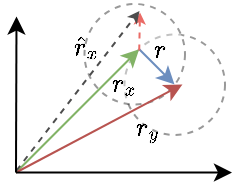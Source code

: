 <mxfile version="14.6.3" type="github">
  <diagram id="blv5_ZdXRcWsS6tgFCRy" name="Page-1">
    <mxGraphModel dx="378" dy="-923" grid="0" gridSize="10" guides="1" tooltips="1" connect="1" arrows="1" fold="1" page="1" pageScale="1" pageWidth="827" pageHeight="1169" math="1" shadow="0">
      <root>
        <mxCell id="0" />
        <mxCell id="1" parent="0" />
        <mxCell id="NrOy4aeaFnWakyzEMCqW-14" value="" style="ellipse;whiteSpace=wrap;html=1;aspect=fixed;strokeColor=#000000;strokeWidth=1;fillColor=#FFFFFF;fontSize=11;dashed=1;opacity=40;" vertex="1" parent="1">
          <mxGeometry x="357.25" y="1995.25" width="50.25" height="50.25" as="geometry" />
        </mxCell>
        <mxCell id="NrOy4aeaFnWakyzEMCqW-15" value="" style="ellipse;whiteSpace=wrap;html=1;aspect=fixed;strokeColor=#000000;strokeWidth=1;fillColor=#FFFFFF;fontSize=11;dashed=1;opacity=40;" vertex="1" parent="1">
          <mxGeometry x="337.25" y="1980" width="50.25" height="50.25" as="geometry" />
        </mxCell>
        <mxCell id="NrOy4aeaFnWakyzEMCqW-16" value="" style="endArrow=classic;html=1;fontSize=11;fillColor=#d5e8d4;strokeColor=#82b366;entryX=0;entryY=0;entryDx=0;entryDy=0;" edge="1" parent="1" target="NrOy4aeaFnWakyzEMCqW-14">
          <mxGeometry width="50" height="50" relative="1" as="geometry">
            <mxPoint x="303" y="2064.25" as="sourcePoint" />
            <mxPoint x="357.25" y="2023.25" as="targetPoint" />
          </mxGeometry>
        </mxCell>
        <mxCell id="NrOy4aeaFnWakyzEMCqW-17" value="" style="endArrow=classic;html=1;fontSize=11;fillColor=#f8cecc;strokeColor=#B85450;" edge="1" parent="1">
          <mxGeometry width="50" height="50" relative="1" as="geometry">
            <mxPoint x="303" y="2064.25" as="sourcePoint" />
            <mxPoint x="386.25" y="2020.25" as="targetPoint" />
          </mxGeometry>
        </mxCell>
        <mxCell id="NrOy4aeaFnWakyzEMCqW-18" value="" style="endArrow=classic;html=1;strokeColor=#6c8ebf;fontSize=11;exitX=0;exitY=0;exitDx=0;exitDy=0;fillColor=#dae8fc;" edge="1" parent="1" source="NrOy4aeaFnWakyzEMCqW-14">
          <mxGeometry width="50" height="50" relative="1" as="geometry">
            <mxPoint x="423.25" y="2045.25" as="sourcePoint" />
            <mxPoint x="382.25" y="2020.25" as="targetPoint" />
          </mxGeometry>
        </mxCell>
        <mxCell id="NrOy4aeaFnWakyzEMCqW-19" value="$$r$$" style="text;html=1;strokeColor=none;fillColor=none;align=center;verticalAlign=middle;whiteSpace=wrap;rounded=0;dashed=1;fontSize=11;opacity=40;" vertex="1" parent="1">
          <mxGeometry x="366.75" y="1999.25" width="14.5" height="8" as="geometry" />
        </mxCell>
        <mxCell id="NrOy4aeaFnWakyzEMCqW-20" value="$$r_x$$" style="text;html=1;strokeColor=none;fillColor=none;align=center;verticalAlign=middle;whiteSpace=wrap;rounded=0;dashed=1;fontSize=11;opacity=40;" vertex="1" parent="1">
          <mxGeometry x="347.75" y="2014.38" width="18" height="12" as="geometry" />
        </mxCell>
        <mxCell id="NrOy4aeaFnWakyzEMCqW-21" value="$$r_y$$" style="text;html=1;strokeColor=none;fillColor=none;align=center;verticalAlign=middle;whiteSpace=wrap;rounded=0;dashed=1;fontSize=11;opacity=40;" vertex="1" parent="1">
          <mxGeometry x="360.75" y="2035.25" width="16" height="12.5" as="geometry" />
        </mxCell>
        <mxCell id="NrOy4aeaFnWakyzEMCqW-22" value="" style="endArrow=classic;html=1;fontSize=11;exitX=0;exitY=0;exitDx=0;exitDy=0;fillColor=#dae8fc;strokeColor=#EA6B66;dashed=1;endSize=3;" edge="1" parent="1">
          <mxGeometry width="50" height="50" relative="1" as="geometry">
            <mxPoint x="364.609" y="2003.25" as="sourcePoint" />
            <mxPoint x="365" y="1984.25" as="targetPoint" />
          </mxGeometry>
        </mxCell>
        <mxCell id="NrOy4aeaFnWakyzEMCqW-23" value="" style="endArrow=classic;html=1;fontSize=11;fillColor=#d5e8d4;entryX=0;entryY=0;entryDx=0;entryDy=0;dashed=1;endSize=3;strokeColor=#4D4D4D;" edge="1" parent="1">
          <mxGeometry width="50" height="50" relative="1" as="geometry">
            <mxPoint x="303.25" y="2063.25" as="sourcePoint" />
            <mxPoint x="364.749" y="1983.469" as="targetPoint" />
          </mxGeometry>
        </mxCell>
        <mxCell id="NrOy4aeaFnWakyzEMCqW-24" value="$$\hat{r}_x$$" style="text;html=1;strokeColor=none;fillColor=none;align=center;verticalAlign=middle;whiteSpace=wrap;rounded=0;dashed=1;fontSize=11;opacity=40;" vertex="1" parent="1">
          <mxGeometry x="329.25" y="1995.25" width="18" height="12" as="geometry" />
        </mxCell>
        <mxCell id="NrOy4aeaFnWakyzEMCqW-25" value="" style="endArrow=classic;html=1;fontSize=11;" edge="1" parent="1">
          <mxGeometry width="50" height="50" relative="1" as="geometry">
            <mxPoint x="303" y="2064.25" as="sourcePoint" />
            <mxPoint x="411" y="2064.25" as="targetPoint" />
          </mxGeometry>
        </mxCell>
        <mxCell id="NrOy4aeaFnWakyzEMCqW-26" value="" style="endArrow=classic;html=1;fontSize=11;" edge="1" parent="1">
          <mxGeometry width="50" height="50" relative="1" as="geometry">
            <mxPoint x="303" y="2064.25" as="sourcePoint" />
            <mxPoint x="303.25" y="1986.25" as="targetPoint" />
          </mxGeometry>
        </mxCell>
      </root>
    </mxGraphModel>
  </diagram>
</mxfile>
